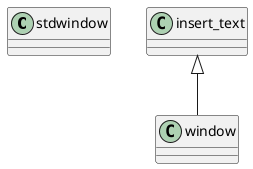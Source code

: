@startuml

class stdwindow {
}

class window {
    
}

class insert_text {
    
}
insert_text <|-- window




@enduml
